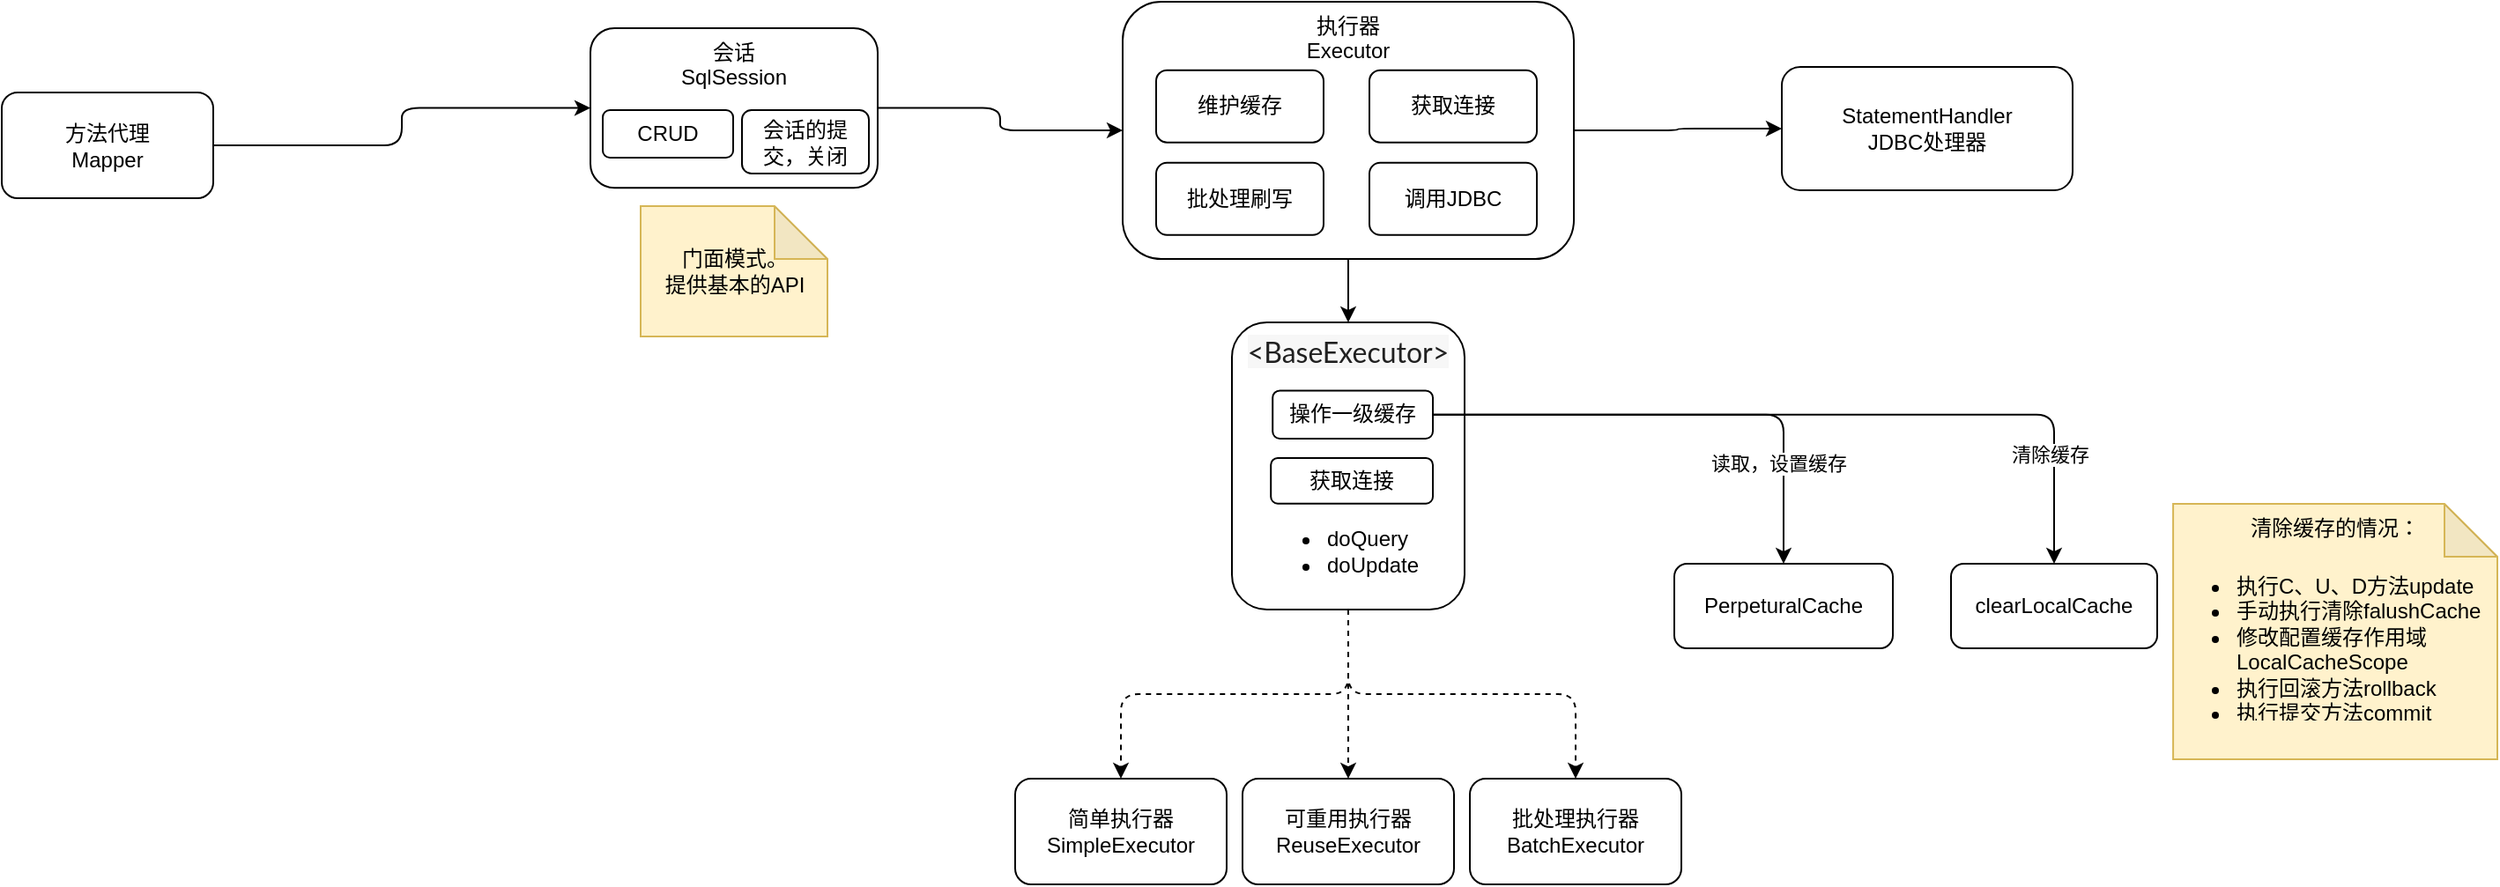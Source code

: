 <mxfile version="13.3.0" type="github">
  <diagram id="tu76Jo2gahTJIjrSe_Is" name="第 1 页">
    <mxGraphModel dx="1694" dy="967" grid="0" gridSize="10" guides="1" tooltips="1" connect="1" arrows="1" fold="1" page="1" pageScale="1" pageWidth="827" pageHeight="1169" math="0" shadow="0">
      <root>
        <mxCell id="0" />
        <mxCell id="1" parent="0" />
        <mxCell id="D8Sn7WK1l28CfubOqa5k-7" value="" style="group" vertex="1" connectable="0" parent="1">
          <mxGeometry x="317" y="134" width="256" height="146" as="geometry" />
        </mxCell>
        <mxCell id="D8Sn7WK1l28CfubOqa5k-1" value="执行器&lt;br&gt;Executor" style="rounded=1;whiteSpace=wrap;html=1;verticalAlign=top;" vertex="1" parent="D8Sn7WK1l28CfubOqa5k-7">
          <mxGeometry width="256" height="146" as="geometry" />
        </mxCell>
        <mxCell id="D8Sn7WK1l28CfubOqa5k-3" value="维护缓存" style="rounded=1;whiteSpace=wrap;html=1;" vertex="1" parent="D8Sn7WK1l28CfubOqa5k-7">
          <mxGeometry x="19" y="38.863" width="95" height="40.964" as="geometry" />
        </mxCell>
        <mxCell id="D8Sn7WK1l28CfubOqa5k-4" value="获取连接" style="rounded=1;whiteSpace=wrap;html=1;" vertex="1" parent="D8Sn7WK1l28CfubOqa5k-7">
          <mxGeometry x="140" y="38.863" width="95" height="40.964" as="geometry" />
        </mxCell>
        <mxCell id="D8Sn7WK1l28CfubOqa5k-5" value="批处理刷写" style="rounded=1;whiteSpace=wrap;html=1;" vertex="1" parent="D8Sn7WK1l28CfubOqa5k-7">
          <mxGeometry x="19" y="91.381" width="95" height="40.964" as="geometry" />
        </mxCell>
        <mxCell id="D8Sn7WK1l28CfubOqa5k-6" value="调用JDBC" style="rounded=1;whiteSpace=wrap;html=1;" vertex="1" parent="D8Sn7WK1l28CfubOqa5k-7">
          <mxGeometry x="140" y="91.381" width="95" height="40.964" as="geometry" />
        </mxCell>
        <mxCell id="D8Sn7WK1l28CfubOqa5k-9" style="edgeStyle=orthogonalEdgeStyle;rounded=1;orthogonalLoop=1;jettySize=auto;html=1;exitX=1;exitY=0.5;exitDx=0;exitDy=0;entryX=0;entryY=0.5;entryDx=0;entryDy=0;" edge="1" parent="1" source="D8Sn7WK1l28CfubOqa5k-8" target="D8Sn7WK1l28CfubOqa5k-1">
          <mxGeometry relative="1" as="geometry" />
        </mxCell>
        <mxCell id="D8Sn7WK1l28CfubOqa5k-12" style="edgeStyle=orthogonalEdgeStyle;rounded=1;orthogonalLoop=1;jettySize=auto;html=1;exitX=1;exitY=0.5;exitDx=0;exitDy=0;entryX=0;entryY=0.5;entryDx=0;entryDy=0;" edge="1" parent="1" source="D8Sn7WK1l28CfubOqa5k-11" target="D8Sn7WK1l28CfubOqa5k-8">
          <mxGeometry relative="1" as="geometry" />
        </mxCell>
        <mxCell id="D8Sn7WK1l28CfubOqa5k-11" value="方法代理&lt;br&gt;Mapper" style="rounded=1;whiteSpace=wrap;html=1;" vertex="1" parent="1">
          <mxGeometry x="-319" y="185.5" width="120" height="60" as="geometry" />
        </mxCell>
        <mxCell id="D8Sn7WK1l28CfubOqa5k-16" style="edgeStyle=orthogonalEdgeStyle;rounded=1;orthogonalLoop=1;jettySize=auto;html=1;exitX=0.5;exitY=1;exitDx=0;exitDy=0;entryX=0.5;entryY=0;entryDx=0;entryDy=0;dashed=1;" edge="1" parent="1" source="D8Sn7WK1l28CfubOqa5k-18" target="D8Sn7WK1l28CfubOqa5k-17">
          <mxGeometry relative="1" as="geometry">
            <mxPoint x="326.647" y="355.412" as="targetPoint" />
          </mxGeometry>
        </mxCell>
        <mxCell id="D8Sn7WK1l28CfubOqa5k-17" value="简单执行器&lt;br&gt;SimpleExecutor" style="rounded=1;whiteSpace=wrap;html=1;" vertex="1" parent="1">
          <mxGeometry x="256" y="575" width="120" height="60" as="geometry" />
        </mxCell>
        <mxCell id="D8Sn7WK1l28CfubOqa5k-26" style="edgeStyle=orthogonalEdgeStyle;rounded=1;orthogonalLoop=1;jettySize=auto;html=1;exitX=0.5;exitY=1;exitDx=0;exitDy=0;entryX=0.5;entryY=0;entryDx=0;entryDy=0;dashed=1;" edge="1" parent="1" source="D8Sn7WK1l28CfubOqa5k-18" target="D8Sn7WK1l28CfubOqa5k-25">
          <mxGeometry relative="1" as="geometry" />
        </mxCell>
        <mxCell id="D8Sn7WK1l28CfubOqa5k-19" value="可重用执行器&lt;br&gt;ReuseExecutor" style="rounded=1;whiteSpace=wrap;html=1;" vertex="1" parent="1">
          <mxGeometry x="385" y="575" width="120" height="60" as="geometry" />
        </mxCell>
        <mxCell id="D8Sn7WK1l28CfubOqa5k-20" style="edgeStyle=orthogonalEdgeStyle;rounded=1;orthogonalLoop=1;jettySize=auto;html=1;exitX=0.5;exitY=1;exitDx=0;exitDy=0;entryX=0.5;entryY=0;entryDx=0;entryDy=0;" edge="1" parent="1" source="D8Sn7WK1l28CfubOqa5k-1" target="D8Sn7WK1l28CfubOqa5k-18">
          <mxGeometry relative="1" as="geometry" />
        </mxCell>
        <mxCell id="D8Sn7WK1l28CfubOqa5k-21" style="edgeStyle=orthogonalEdgeStyle;rounded=1;orthogonalLoop=1;jettySize=auto;html=1;exitX=0.5;exitY=1;exitDx=0;exitDy=0;entryX=0.5;entryY=0;entryDx=0;entryDy=0;dashed=1;" edge="1" parent="1" source="D8Sn7WK1l28CfubOqa5k-18" target="D8Sn7WK1l28CfubOqa5k-19">
          <mxGeometry relative="1" as="geometry" />
        </mxCell>
        <mxCell id="D8Sn7WK1l28CfubOqa5k-23" value="StatementHandler&lt;br&gt;JDBC处理器" style="rounded=1;whiteSpace=wrap;html=1;verticalAlign=middle;" vertex="1" parent="1">
          <mxGeometry x="691" y="171" width="165" height="70" as="geometry" />
        </mxCell>
        <mxCell id="D8Sn7WK1l28CfubOqa5k-24" value="" style="edgeStyle=orthogonalEdgeStyle;rounded=1;orthogonalLoop=1;jettySize=auto;html=1;" edge="1" parent="1" source="D8Sn7WK1l28CfubOqa5k-1" target="D8Sn7WK1l28CfubOqa5k-23">
          <mxGeometry relative="1" as="geometry" />
        </mxCell>
        <mxCell id="D8Sn7WK1l28CfubOqa5k-25" value="批处理执行器&lt;br&gt;BatchExecutor" style="rounded=1;whiteSpace=wrap;html=1;" vertex="1" parent="1">
          <mxGeometry x="514" y="575" width="120" height="60" as="geometry" />
        </mxCell>
        <mxCell id="D8Sn7WK1l28CfubOqa5k-30" value="门面模式。&lt;br&gt;提供基本的API" style="shape=note;whiteSpace=wrap;html=1;backgroundOutline=1;darkOpacity=0.05;fillColor=#fff2cc;strokeColor=#d6b656;" vertex="1" parent="1">
          <mxGeometry x="43.5" y="250" width="106" height="74" as="geometry" />
        </mxCell>
        <mxCell id="D8Sn7WK1l28CfubOqa5k-36" value="" style="group" vertex="1" connectable="0" parent="1">
          <mxGeometry x="379" y="316" width="132" height="170" as="geometry" />
        </mxCell>
        <mxCell id="D8Sn7WK1l28CfubOqa5k-18" value="&lt;span style=&quot;box-sizing: inherit ; color: rgba(0 , 0 , 0 , 0.87) ; font-family: &amp;#34;lato&amp;#34; , &amp;#34;helvetica neue&amp;#34; , &amp;#34;arial&amp;#34; , &amp;#34;helvetica&amp;#34; , sans-serif ; font-size: 16px ; background-color: rgb(247 , 247 , 247)&quot;&gt;&amp;lt;BaseExecutor&amp;gt;&lt;br&gt;&lt;br&gt;&lt;/span&gt;" style="rounded=1;whiteSpace=wrap;html=1;fontStyle=0;verticalAlign=top;" vertex="1" parent="D8Sn7WK1l28CfubOqa5k-36">
          <mxGeometry width="132" height="163" as="geometry" />
        </mxCell>
        <mxCell id="D8Sn7WK1l28CfubOqa5k-34" value="操作一级缓存" style="rounded=1;whiteSpace=wrap;html=1;" vertex="1" parent="D8Sn7WK1l28CfubOqa5k-36">
          <mxGeometry x="23.1" y="38.71" width="90.9" height="27.29" as="geometry" />
        </mxCell>
        <mxCell id="D8Sn7WK1l28CfubOqa5k-35" value="获取连接" style="rounded=1;whiteSpace=wrap;html=1;" vertex="1" parent="D8Sn7WK1l28CfubOqa5k-36">
          <mxGeometry x="22.1" y="77" width="91.9" height="25.84" as="geometry" />
        </mxCell>
        <mxCell id="D8Sn7WK1l28CfubOqa5k-40" value="&lt;ul&gt;&lt;li&gt;doQuery&lt;/li&gt;&lt;li&gt;doUpdate&lt;/li&gt;&lt;/ul&gt;" style="text;strokeColor=none;fillColor=none;html=1;whiteSpace=wrap;verticalAlign=middle;overflow=hidden;" vertex="1" parent="D8Sn7WK1l28CfubOqa5k-36">
          <mxGeometry x="12" y="90" width="100" height="80" as="geometry" />
        </mxCell>
        <mxCell id="D8Sn7WK1l28CfubOqa5k-39" value="" style="group" vertex="1" connectable="0" parent="1">
          <mxGeometry x="15" y="149" width="163" height="90.62" as="geometry" />
        </mxCell>
        <mxCell id="D8Sn7WK1l28CfubOqa5k-8" value="会话&lt;br&gt;SqlSession" style="rounded=1;whiteSpace=wrap;html=1;verticalAlign=top;" vertex="1" parent="D8Sn7WK1l28CfubOqa5k-39">
          <mxGeometry width="163" height="90.62" as="geometry" />
        </mxCell>
        <mxCell id="D8Sn7WK1l28CfubOqa5k-37" value="CRUD" style="rounded=1;whiteSpace=wrap;html=1;" vertex="1" parent="D8Sn7WK1l28CfubOqa5k-39">
          <mxGeometry x="7" y="46.5" width="74" height="27" as="geometry" />
        </mxCell>
        <mxCell id="D8Sn7WK1l28CfubOqa5k-38" value="会话的提交，关闭" style="rounded=1;whiteSpace=wrap;html=1;" vertex="1" parent="D8Sn7WK1l28CfubOqa5k-39">
          <mxGeometry x="86" y="46.5" width="72" height="36" as="geometry" />
        </mxCell>
        <mxCell id="D8Sn7WK1l28CfubOqa5k-41" style="edgeStyle=orthogonalEdgeStyle;rounded=1;orthogonalLoop=1;jettySize=auto;html=1;exitX=1;exitY=0.5;exitDx=0;exitDy=0;" edge="1" parent="1" source="D8Sn7WK1l28CfubOqa5k-34" target="D8Sn7WK1l28CfubOqa5k-42">
          <mxGeometry relative="1" as="geometry">
            <mxPoint x="775" y="463" as="targetPoint" />
          </mxGeometry>
        </mxCell>
        <mxCell id="D8Sn7WK1l28CfubOqa5k-45" value="读取，设置缓存" style="edgeLabel;html=1;align=center;verticalAlign=middle;resizable=0;points=[];" vertex="1" connectable="0" parent="D8Sn7WK1l28CfubOqa5k-41">
          <mxGeometry x="0.378" y="-27" relative="1" as="geometry">
            <mxPoint as="offset" />
          </mxGeometry>
        </mxCell>
        <mxCell id="D8Sn7WK1l28CfubOqa5k-42" value="PerpeturalCache" style="rounded=1;whiteSpace=wrap;html=1;" vertex="1" parent="1">
          <mxGeometry x="630" y="453" width="124" height="48" as="geometry" />
        </mxCell>
        <mxCell id="D8Sn7WK1l28CfubOqa5k-43" style="edgeStyle=orthogonalEdgeStyle;rounded=1;orthogonalLoop=1;jettySize=auto;html=1;exitX=1;exitY=0.5;exitDx=0;exitDy=0;" edge="1" parent="1" source="D8Sn7WK1l28CfubOqa5k-34" target="D8Sn7WK1l28CfubOqa5k-44">
          <mxGeometry relative="1" as="geometry">
            <mxPoint x="814.176" y="435.412" as="targetPoint" />
          </mxGeometry>
        </mxCell>
        <mxCell id="D8Sn7WK1l28CfubOqa5k-46" value="清除缓存" style="edgeLabel;html=1;align=center;verticalAlign=middle;resizable=0;points=[];" vertex="1" connectable="0" parent="D8Sn7WK1l28CfubOqa5k-43">
          <mxGeometry x="0.6" y="-22" relative="1" as="geometry">
            <mxPoint as="offset" />
          </mxGeometry>
        </mxCell>
        <mxCell id="D8Sn7WK1l28CfubOqa5k-44" value="clearLocalCache" style="rounded=1;whiteSpace=wrap;html=1;" vertex="1" parent="1">
          <mxGeometry x="787" y="453" width="117" height="48" as="geometry" />
        </mxCell>
        <mxCell id="D8Sn7WK1l28CfubOqa5k-51" value="" style="group" vertex="1" connectable="0" parent="1">
          <mxGeometry x="907" y="419" width="190" height="145" as="geometry" />
        </mxCell>
        <mxCell id="D8Sn7WK1l28CfubOqa5k-49" value="清除缓存的情况：&lt;br&gt;" style="shape=note;whiteSpace=wrap;html=1;backgroundOutline=1;darkOpacity=0.05;fillColor=#fff2cc;strokeColor=#d6b656;verticalAlign=top;" vertex="1" parent="D8Sn7WK1l28CfubOqa5k-51">
          <mxGeometry x="6.04" width="183.96" height="145" as="geometry" />
        </mxCell>
        <mxCell id="D8Sn7WK1l28CfubOqa5k-50" value="&lt;ul&gt;&lt;li&gt;执行C、U、D方法update&lt;/li&gt;&lt;li&gt;手动执行清除falushCache&lt;/li&gt;&lt;li&gt;修改配置缓存作用域LocalCacheScope&lt;/li&gt;&lt;li&gt;执行回滚方法rollback&lt;/li&gt;&lt;li&gt;执行提交方法commit&lt;/li&gt;&lt;/ul&gt;" style="text;strokeColor=none;fillColor=none;html=1;whiteSpace=wrap;verticalAlign=middle;overflow=hidden;" vertex="1" parent="D8Sn7WK1l28CfubOqa5k-51">
          <mxGeometry y="25" width="186" height="99" as="geometry" />
        </mxCell>
      </root>
    </mxGraphModel>
  </diagram>
</mxfile>

